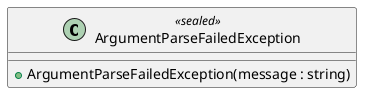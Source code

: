 @startuml ArgumentParseFailedException
class ArgumentParseFailedException <<sealed>>  {
    + ArgumentParseFailedException(message : string)
}
@enduml